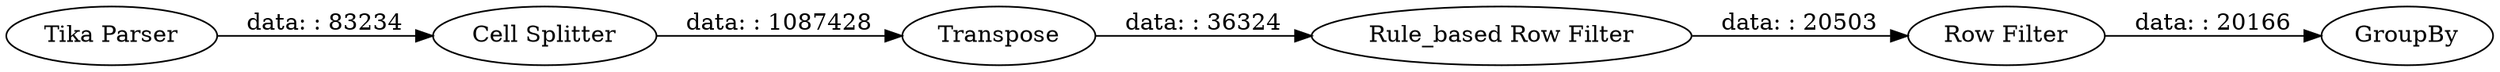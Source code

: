 digraph {
	"7661475848266851406_7" [label=GroupBy]
	"7661475848266851406_5" [label="Rule_based Row Filter"]
	"7661475848266851406_1" [label="Tika Parser"]
	"7661475848266851406_6" [label="Row Filter"]
	"7661475848266851406_4" [label=Transpose]
	"7661475848266851406_2" [label="Cell Splitter"]
	"7661475848266851406_2" -> "7661475848266851406_4" [label="data: : 1087428"]
	"7661475848266851406_4" -> "7661475848266851406_5" [label="data: : 36324"]
	"7661475848266851406_5" -> "7661475848266851406_6" [label="data: : 20503"]
	"7661475848266851406_1" -> "7661475848266851406_2" [label="data: : 83234"]
	"7661475848266851406_6" -> "7661475848266851406_7" [label="data: : 20166"]
	rankdir=LR
}
